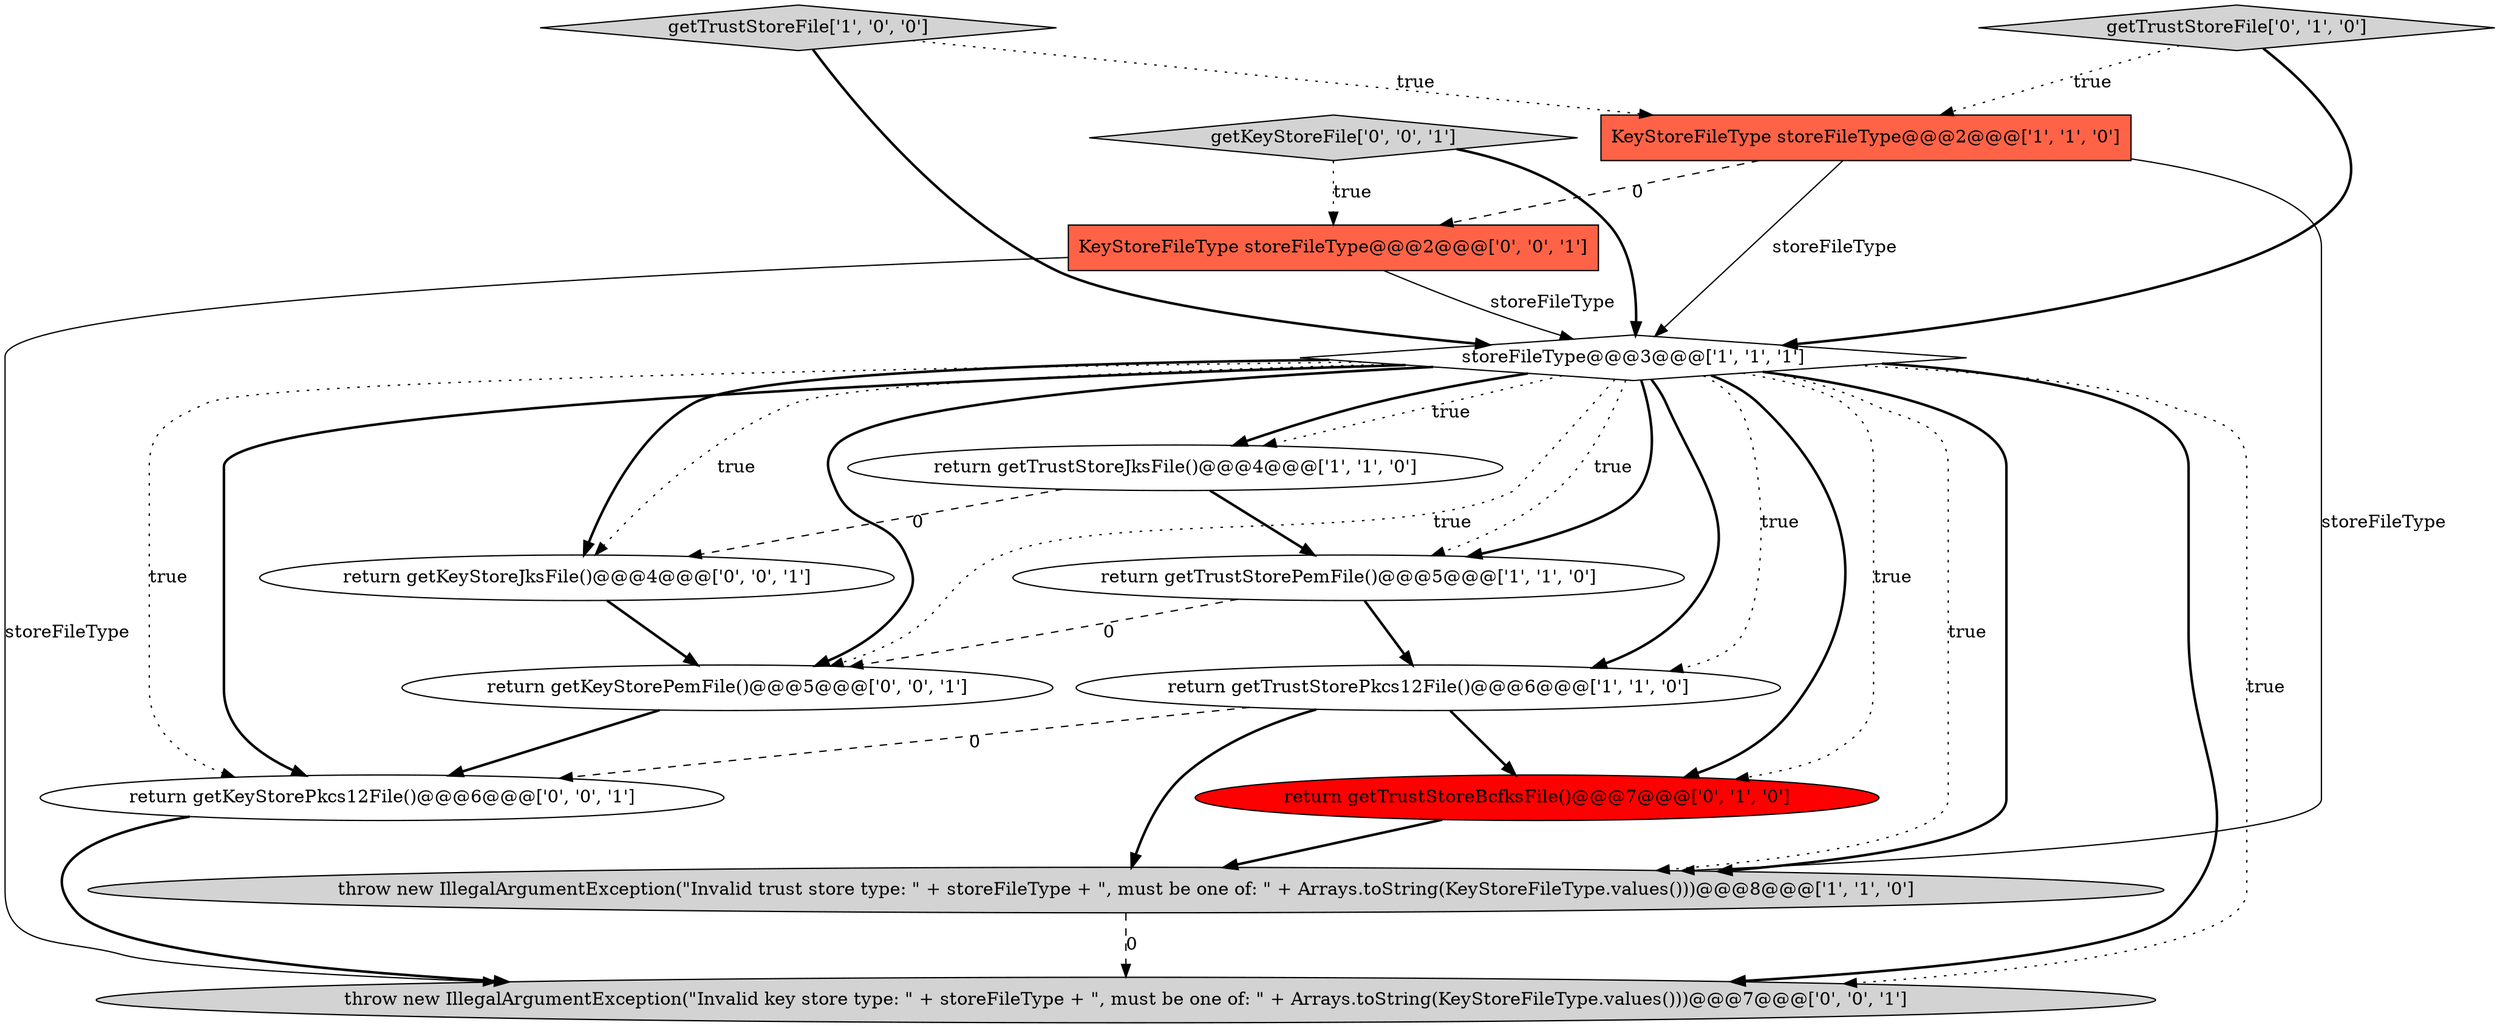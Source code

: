 digraph {
11 [style = filled, label = "return getKeyStorePkcs12File()@@@6@@@['0', '0', '1']", fillcolor = white, shape = ellipse image = "AAA0AAABBB3BBB"];
14 [style = filled, label = "throw new IllegalArgumentException(\"Invalid key store type: \" + storeFileType + \", must be one of: \" + Arrays.toString(KeyStoreFileType.values()))@@@7@@@['0', '0', '1']", fillcolor = lightgray, shape = ellipse image = "AAA0AAABBB3BBB"];
12 [style = filled, label = "getKeyStoreFile['0', '0', '1']", fillcolor = lightgray, shape = diamond image = "AAA0AAABBB3BBB"];
13 [style = filled, label = "return getKeyStorePemFile()@@@5@@@['0', '0', '1']", fillcolor = white, shape = ellipse image = "AAA0AAABBB3BBB"];
0 [style = filled, label = "throw new IllegalArgumentException(\"Invalid trust store type: \" + storeFileType + \", must be one of: \" + Arrays.toString(KeyStoreFileType.values()))@@@8@@@['1', '1', '0']", fillcolor = lightgray, shape = ellipse image = "AAA0AAABBB1BBB"];
2 [style = filled, label = "getTrustStoreFile['1', '0', '0']", fillcolor = lightgray, shape = diamond image = "AAA0AAABBB1BBB"];
5 [style = filled, label = "return getTrustStorePkcs12File()@@@6@@@['1', '1', '0']", fillcolor = white, shape = ellipse image = "AAA0AAABBB1BBB"];
6 [style = filled, label = "return getTrustStoreJksFile()@@@4@@@['1', '1', '0']", fillcolor = white, shape = ellipse image = "AAA0AAABBB1BBB"];
10 [style = filled, label = "return getKeyStoreJksFile()@@@4@@@['0', '0', '1']", fillcolor = white, shape = ellipse image = "AAA0AAABBB3BBB"];
1 [style = filled, label = "return getTrustStorePemFile()@@@5@@@['1', '1', '0']", fillcolor = white, shape = ellipse image = "AAA0AAABBB1BBB"];
9 [style = filled, label = "KeyStoreFileType storeFileType@@@2@@@['0', '0', '1']", fillcolor = tomato, shape = box image = "AAA0AAABBB3BBB"];
7 [style = filled, label = "getTrustStoreFile['0', '1', '0']", fillcolor = lightgray, shape = diamond image = "AAA0AAABBB2BBB"];
8 [style = filled, label = "return getTrustStoreBcfksFile()@@@7@@@['0', '1', '0']", fillcolor = red, shape = ellipse image = "AAA1AAABBB2BBB"];
4 [style = filled, label = "storeFileType@@@3@@@['1', '1', '1']", fillcolor = white, shape = diamond image = "AAA0AAABBB1BBB"];
3 [style = filled, label = "KeyStoreFileType storeFileType@@@2@@@['1', '1', '0']", fillcolor = tomato, shape = box image = "AAA0AAABBB1BBB"];
4->6 [style = dotted, label="true"];
2->3 [style = dotted, label="true"];
1->5 [style = bold, label=""];
4->5 [style = dotted, label="true"];
5->8 [style = bold, label=""];
4->10 [style = bold, label=""];
4->14 [style = bold, label=""];
3->0 [style = solid, label="storeFileType"];
9->4 [style = solid, label="storeFileType"];
4->1 [style = dotted, label="true"];
4->10 [style = dotted, label="true"];
4->6 [style = bold, label=""];
11->14 [style = bold, label=""];
4->0 [style = dotted, label="true"];
4->13 [style = bold, label=""];
4->8 [style = dotted, label="true"];
4->11 [style = dotted, label="true"];
7->4 [style = bold, label=""];
4->14 [style = dotted, label="true"];
2->4 [style = bold, label=""];
13->11 [style = bold, label=""];
4->0 [style = bold, label=""];
6->10 [style = dashed, label="0"];
1->13 [style = dashed, label="0"];
8->0 [style = bold, label=""];
0->14 [style = dashed, label="0"];
4->13 [style = dotted, label="true"];
6->1 [style = bold, label=""];
3->4 [style = solid, label="storeFileType"];
5->0 [style = bold, label=""];
10->13 [style = bold, label=""];
12->4 [style = bold, label=""];
7->3 [style = dotted, label="true"];
3->9 [style = dashed, label="0"];
5->11 [style = dashed, label="0"];
4->8 [style = bold, label=""];
4->1 [style = bold, label=""];
4->11 [style = bold, label=""];
4->5 [style = bold, label=""];
9->14 [style = solid, label="storeFileType"];
12->9 [style = dotted, label="true"];
}

